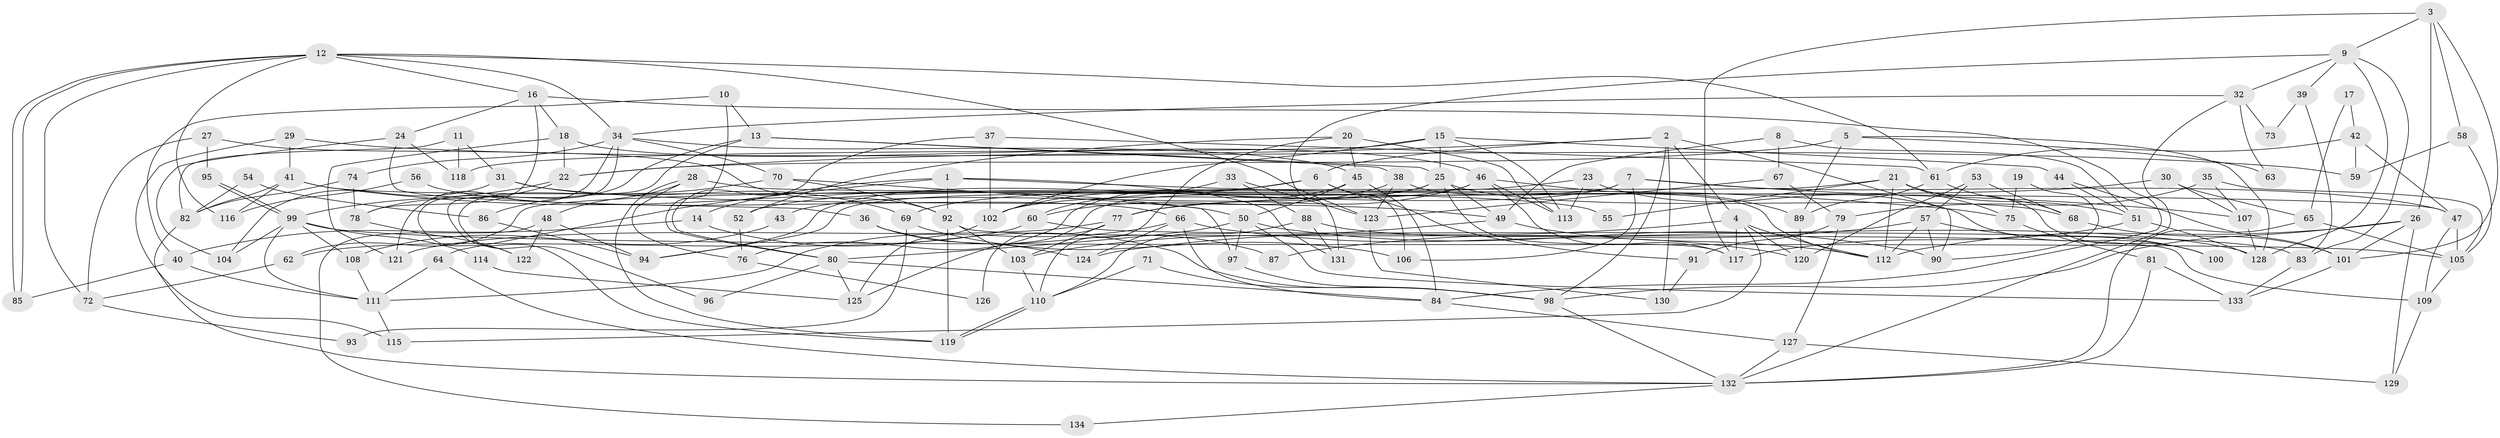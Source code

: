 // Generated by graph-tools (version 1.1) at 2025/15/03/09/25 04:15:14]
// undirected, 134 vertices, 268 edges
graph export_dot {
graph [start="1"]
  node [color=gray90,style=filled];
  1;
  2;
  3;
  4;
  5;
  6;
  7;
  8;
  9;
  10;
  11;
  12;
  13;
  14;
  15;
  16;
  17;
  18;
  19;
  20;
  21;
  22;
  23;
  24;
  25;
  26;
  27;
  28;
  29;
  30;
  31;
  32;
  33;
  34;
  35;
  36;
  37;
  38;
  39;
  40;
  41;
  42;
  43;
  44;
  45;
  46;
  47;
  48;
  49;
  50;
  51;
  52;
  53;
  54;
  55;
  56;
  57;
  58;
  59;
  60;
  61;
  62;
  63;
  64;
  65;
  66;
  67;
  68;
  69;
  70;
  71;
  72;
  73;
  74;
  75;
  76;
  77;
  78;
  79;
  80;
  81;
  82;
  83;
  84;
  85;
  86;
  87;
  88;
  89;
  90;
  91;
  92;
  93;
  94;
  95;
  96;
  97;
  98;
  99;
  100;
  101;
  102;
  103;
  104;
  105;
  106;
  107;
  108;
  109;
  110;
  111;
  112;
  113;
  114;
  115;
  116;
  117;
  118;
  119;
  120;
  121;
  122;
  123;
  124;
  125;
  126;
  127;
  128;
  129;
  130;
  131;
  132;
  133;
  134;
  1 -- 75;
  1 -- 92;
  1 -- 14;
  1 -- 64;
  1 -- 131;
  2 -- 4;
  2 -- 98;
  2 -- 6;
  2 -- 22;
  2 -- 90;
  2 -- 130;
  3 -- 9;
  3 -- 26;
  3 -- 58;
  3 -- 101;
  3 -- 117;
  4 -- 112;
  4 -- 117;
  4 -- 115;
  4 -- 120;
  4 -- 124;
  5 -- 89;
  5 -- 22;
  5 -- 63;
  5 -- 128;
  6 -- 102;
  6 -- 52;
  6 -- 91;
  6 -- 106;
  7 -- 107;
  7 -- 102;
  7 -- 47;
  7 -- 94;
  7 -- 106;
  8 -- 67;
  8 -- 51;
  8 -- 49;
  9 -- 128;
  9 -- 32;
  9 -- 39;
  9 -- 83;
  9 -- 131;
  10 -- 40;
  10 -- 80;
  10 -- 13;
  11 -- 31;
  11 -- 82;
  11 -- 118;
  12 -- 61;
  12 -- 85;
  12 -- 85;
  12 -- 16;
  12 -- 34;
  12 -- 72;
  12 -- 116;
  12 -- 123;
  13 -- 119;
  13 -- 25;
  13 -- 38;
  13 -- 96;
  14 -- 98;
  14 -- 40;
  15 -- 113;
  15 -- 102;
  15 -- 25;
  15 -- 44;
  15 -- 118;
  16 -- 78;
  16 -- 18;
  16 -- 24;
  16 -- 84;
  17 -- 42;
  17 -- 65;
  18 -- 121;
  18 -- 22;
  18 -- 46;
  19 -- 90;
  19 -- 75;
  20 -- 110;
  20 -- 45;
  20 -- 52;
  20 -- 113;
  21 -- 100;
  21 -- 51;
  21 -- 55;
  21 -- 62;
  21 -- 75;
  21 -- 112;
  22 -- 78;
  22 -- 99;
  23 -- 69;
  23 -- 113;
  23 -- 100;
  24 -- 118;
  24 -- 36;
  24 -- 104;
  25 -- 43;
  25 -- 49;
  25 -- 68;
  25 -- 117;
  25 -- 125;
  26 -- 129;
  26 -- 112;
  26 -- 98;
  26 -- 101;
  27 -- 72;
  27 -- 92;
  27 -- 95;
  28 -- 47;
  28 -- 119;
  28 -- 48;
  28 -- 76;
  29 -- 115;
  29 -- 59;
  29 -- 41;
  30 -- 65;
  30 -- 77;
  30 -- 107;
  31 -- 104;
  31 -- 49;
  31 -- 69;
  32 -- 34;
  32 -- 132;
  32 -- 63;
  32 -- 73;
  33 -- 88;
  33 -- 123;
  33 -- 60;
  34 -- 45;
  34 -- 70;
  34 -- 74;
  34 -- 121;
  34 -- 122;
  35 -- 107;
  35 -- 105;
  35 -- 79;
  36 -- 124;
  36 -- 87;
  37 -- 80;
  37 -- 61;
  37 -- 102;
  38 -- 112;
  38 -- 60;
  38 -- 123;
  39 -- 83;
  39 -- 73;
  40 -- 111;
  40 -- 85;
  41 -- 50;
  41 -- 55;
  41 -- 82;
  41 -- 116;
  42 -- 47;
  42 -- 61;
  42 -- 59;
  43 -- 108;
  44 -- 101;
  44 -- 51;
  45 -- 76;
  45 -- 84;
  45 -- 50;
  46 -- 117;
  46 -- 77;
  46 -- 89;
  46 -- 94;
  46 -- 113;
  47 -- 109;
  47 -- 105;
  48 -- 94;
  48 -- 122;
  48 -- 134;
  49 -- 103;
  49 -- 112;
  50 -- 133;
  50 -- 80;
  50 -- 90;
  50 -- 97;
  51 -- 117;
  51 -- 128;
  52 -- 76;
  53 -- 68;
  53 -- 57;
  53 -- 120;
  54 -- 82;
  54 -- 86;
  56 -- 66;
  56 -- 116;
  57 -- 112;
  57 -- 90;
  57 -- 87;
  57 -- 100;
  58 -- 105;
  58 -- 59;
  60 -- 62;
  60 -- 83;
  61 -- 89;
  61 -- 68;
  62 -- 72;
  64 -- 132;
  64 -- 111;
  65 -- 132;
  65 -- 105;
  66 -- 111;
  66 -- 120;
  66 -- 84;
  66 -- 124;
  67 -- 123;
  67 -- 79;
  68 -- 101;
  69 -- 106;
  69 -- 93;
  70 -- 97;
  70 -- 86;
  70 -- 92;
  71 -- 110;
  71 -- 98;
  72 -- 93;
  74 -- 78;
  74 -- 82;
  75 -- 81;
  76 -- 126;
  77 -- 103;
  77 -- 121;
  77 -- 126;
  78 -- 122;
  79 -- 91;
  79 -- 127;
  80 -- 84;
  80 -- 96;
  80 -- 125;
  81 -- 132;
  81 -- 133;
  82 -- 132;
  83 -- 133;
  84 -- 127;
  86 -- 94;
  88 -- 128;
  88 -- 131;
  88 -- 110;
  89 -- 120;
  91 -- 130;
  92 -- 103;
  92 -- 109;
  92 -- 119;
  95 -- 99;
  95 -- 99;
  97 -- 98;
  98 -- 132;
  99 -- 104;
  99 -- 105;
  99 -- 108;
  99 -- 111;
  99 -- 114;
  101 -- 133;
  102 -- 125;
  103 -- 110;
  105 -- 109;
  107 -- 128;
  108 -- 111;
  109 -- 129;
  110 -- 119;
  110 -- 119;
  111 -- 115;
  114 -- 125;
  123 -- 130;
  127 -- 129;
  127 -- 132;
  132 -- 134;
}
